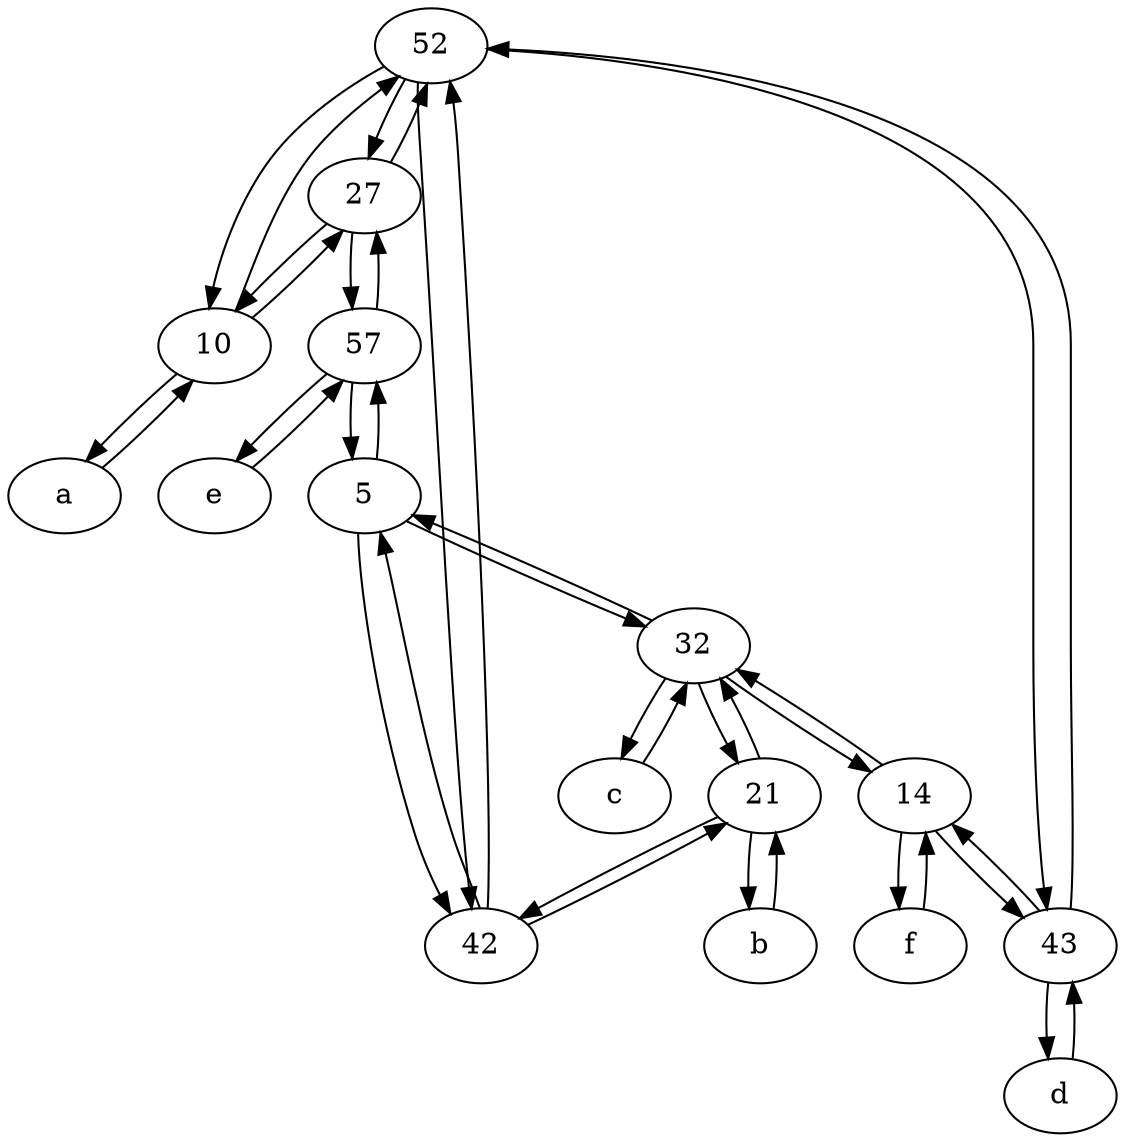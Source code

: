 digraph  {
	52;
	27;
	a [pos="40,10!"];
	14;
	32;
	d [pos="20,30!"];
	21;
	42;
	10;
	5;
	f [pos="15,45!"];
	57;
	b [pos="50,20!"];
	e [pos="30,50!"];
	43;
	c [pos="20,10!"];
	52 -> 27;
	c -> 32;
	57 -> e;
	a -> 10;
	21 -> 32;
	27 -> 10;
	f -> 14;
	21 -> 42;
	32 -> 14;
	14 -> f;
	e -> 57;
	27 -> 52;
	10 -> 52;
	21 -> b;
	5 -> 57;
	32 -> 5;
	14 -> 43;
	52 -> 42;
	43 -> d;
	42 -> 21;
	57 -> 5;
	52 -> 43;
	43 -> 14;
	5 -> 32;
	42 -> 52;
	52 -> 10;
	42 -> 5;
	5 -> 42;
	43 -> 52;
	14 -> 32;
	27 -> 57;
	57 -> 27;
	10 -> 27;
	32 -> 21;
	32 -> c;
	b -> 21;
	d -> 43;
	10 -> a;

	}